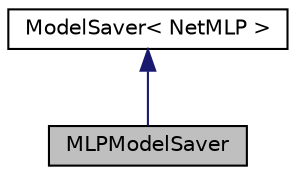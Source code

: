 digraph "MLPModelSaver"
{
 // LATEX_PDF_SIZE
  edge [fontname="Helvetica",fontsize="10",labelfontname="Helvetica",labelfontsize="10"];
  node [fontname="Helvetica",fontsize="10",shape=record];
  Node1 [label="MLPModelSaver",height=0.2,width=0.4,color="black", fillcolor="grey75", style="filled", fontcolor="black",tooltip=" "];
  Node2 -> Node1 [dir="back",color="midnightblue",fontsize="10",style="solid"];
  Node2 [label="ModelSaver\< NetMLP \>",height=0.2,width=0.4,color="black", fillcolor="white", style="filled",URL="$classModelSaver.html",tooltip=" "];
}
